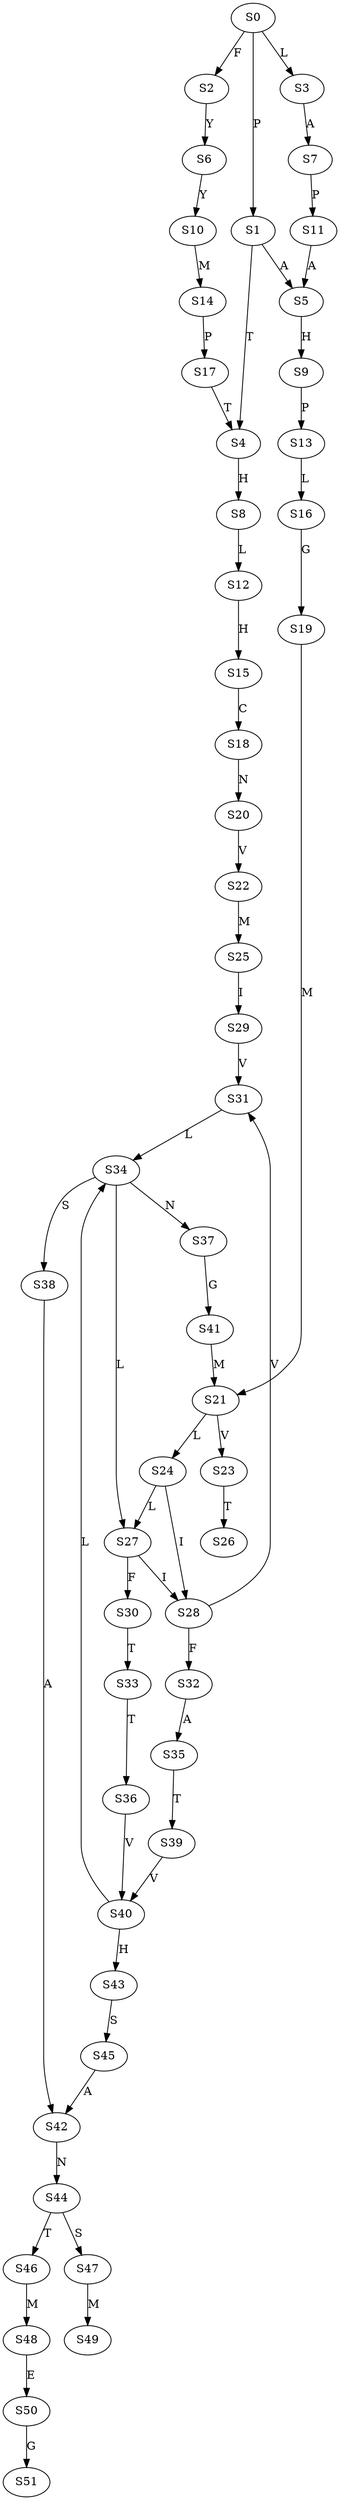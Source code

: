 strict digraph  {
	S0 -> S1 [ label = P ];
	S0 -> S2 [ label = F ];
	S0 -> S3 [ label = L ];
	S1 -> S4 [ label = T ];
	S1 -> S5 [ label = A ];
	S2 -> S6 [ label = Y ];
	S3 -> S7 [ label = A ];
	S4 -> S8 [ label = H ];
	S5 -> S9 [ label = H ];
	S6 -> S10 [ label = Y ];
	S7 -> S11 [ label = P ];
	S8 -> S12 [ label = L ];
	S9 -> S13 [ label = P ];
	S10 -> S14 [ label = M ];
	S11 -> S5 [ label = A ];
	S12 -> S15 [ label = H ];
	S13 -> S16 [ label = L ];
	S14 -> S17 [ label = P ];
	S15 -> S18 [ label = C ];
	S16 -> S19 [ label = G ];
	S17 -> S4 [ label = T ];
	S18 -> S20 [ label = N ];
	S19 -> S21 [ label = M ];
	S20 -> S22 [ label = V ];
	S21 -> S23 [ label = V ];
	S21 -> S24 [ label = L ];
	S22 -> S25 [ label = M ];
	S23 -> S26 [ label = T ];
	S24 -> S27 [ label = L ];
	S24 -> S28 [ label = I ];
	S25 -> S29 [ label = I ];
	S27 -> S28 [ label = I ];
	S27 -> S30 [ label = F ];
	S28 -> S31 [ label = V ];
	S28 -> S32 [ label = F ];
	S29 -> S31 [ label = V ];
	S30 -> S33 [ label = T ];
	S31 -> S34 [ label = L ];
	S32 -> S35 [ label = A ];
	S33 -> S36 [ label = T ];
	S34 -> S37 [ label = N ];
	S34 -> S27 [ label = L ];
	S34 -> S38 [ label = S ];
	S35 -> S39 [ label = T ];
	S36 -> S40 [ label = V ];
	S37 -> S41 [ label = G ];
	S38 -> S42 [ label = A ];
	S39 -> S40 [ label = V ];
	S40 -> S43 [ label = H ];
	S40 -> S34 [ label = L ];
	S41 -> S21 [ label = M ];
	S42 -> S44 [ label = N ];
	S43 -> S45 [ label = S ];
	S44 -> S46 [ label = T ];
	S44 -> S47 [ label = S ];
	S45 -> S42 [ label = A ];
	S46 -> S48 [ label = M ];
	S47 -> S49 [ label = M ];
	S48 -> S50 [ label = E ];
	S50 -> S51 [ label = G ];
}

